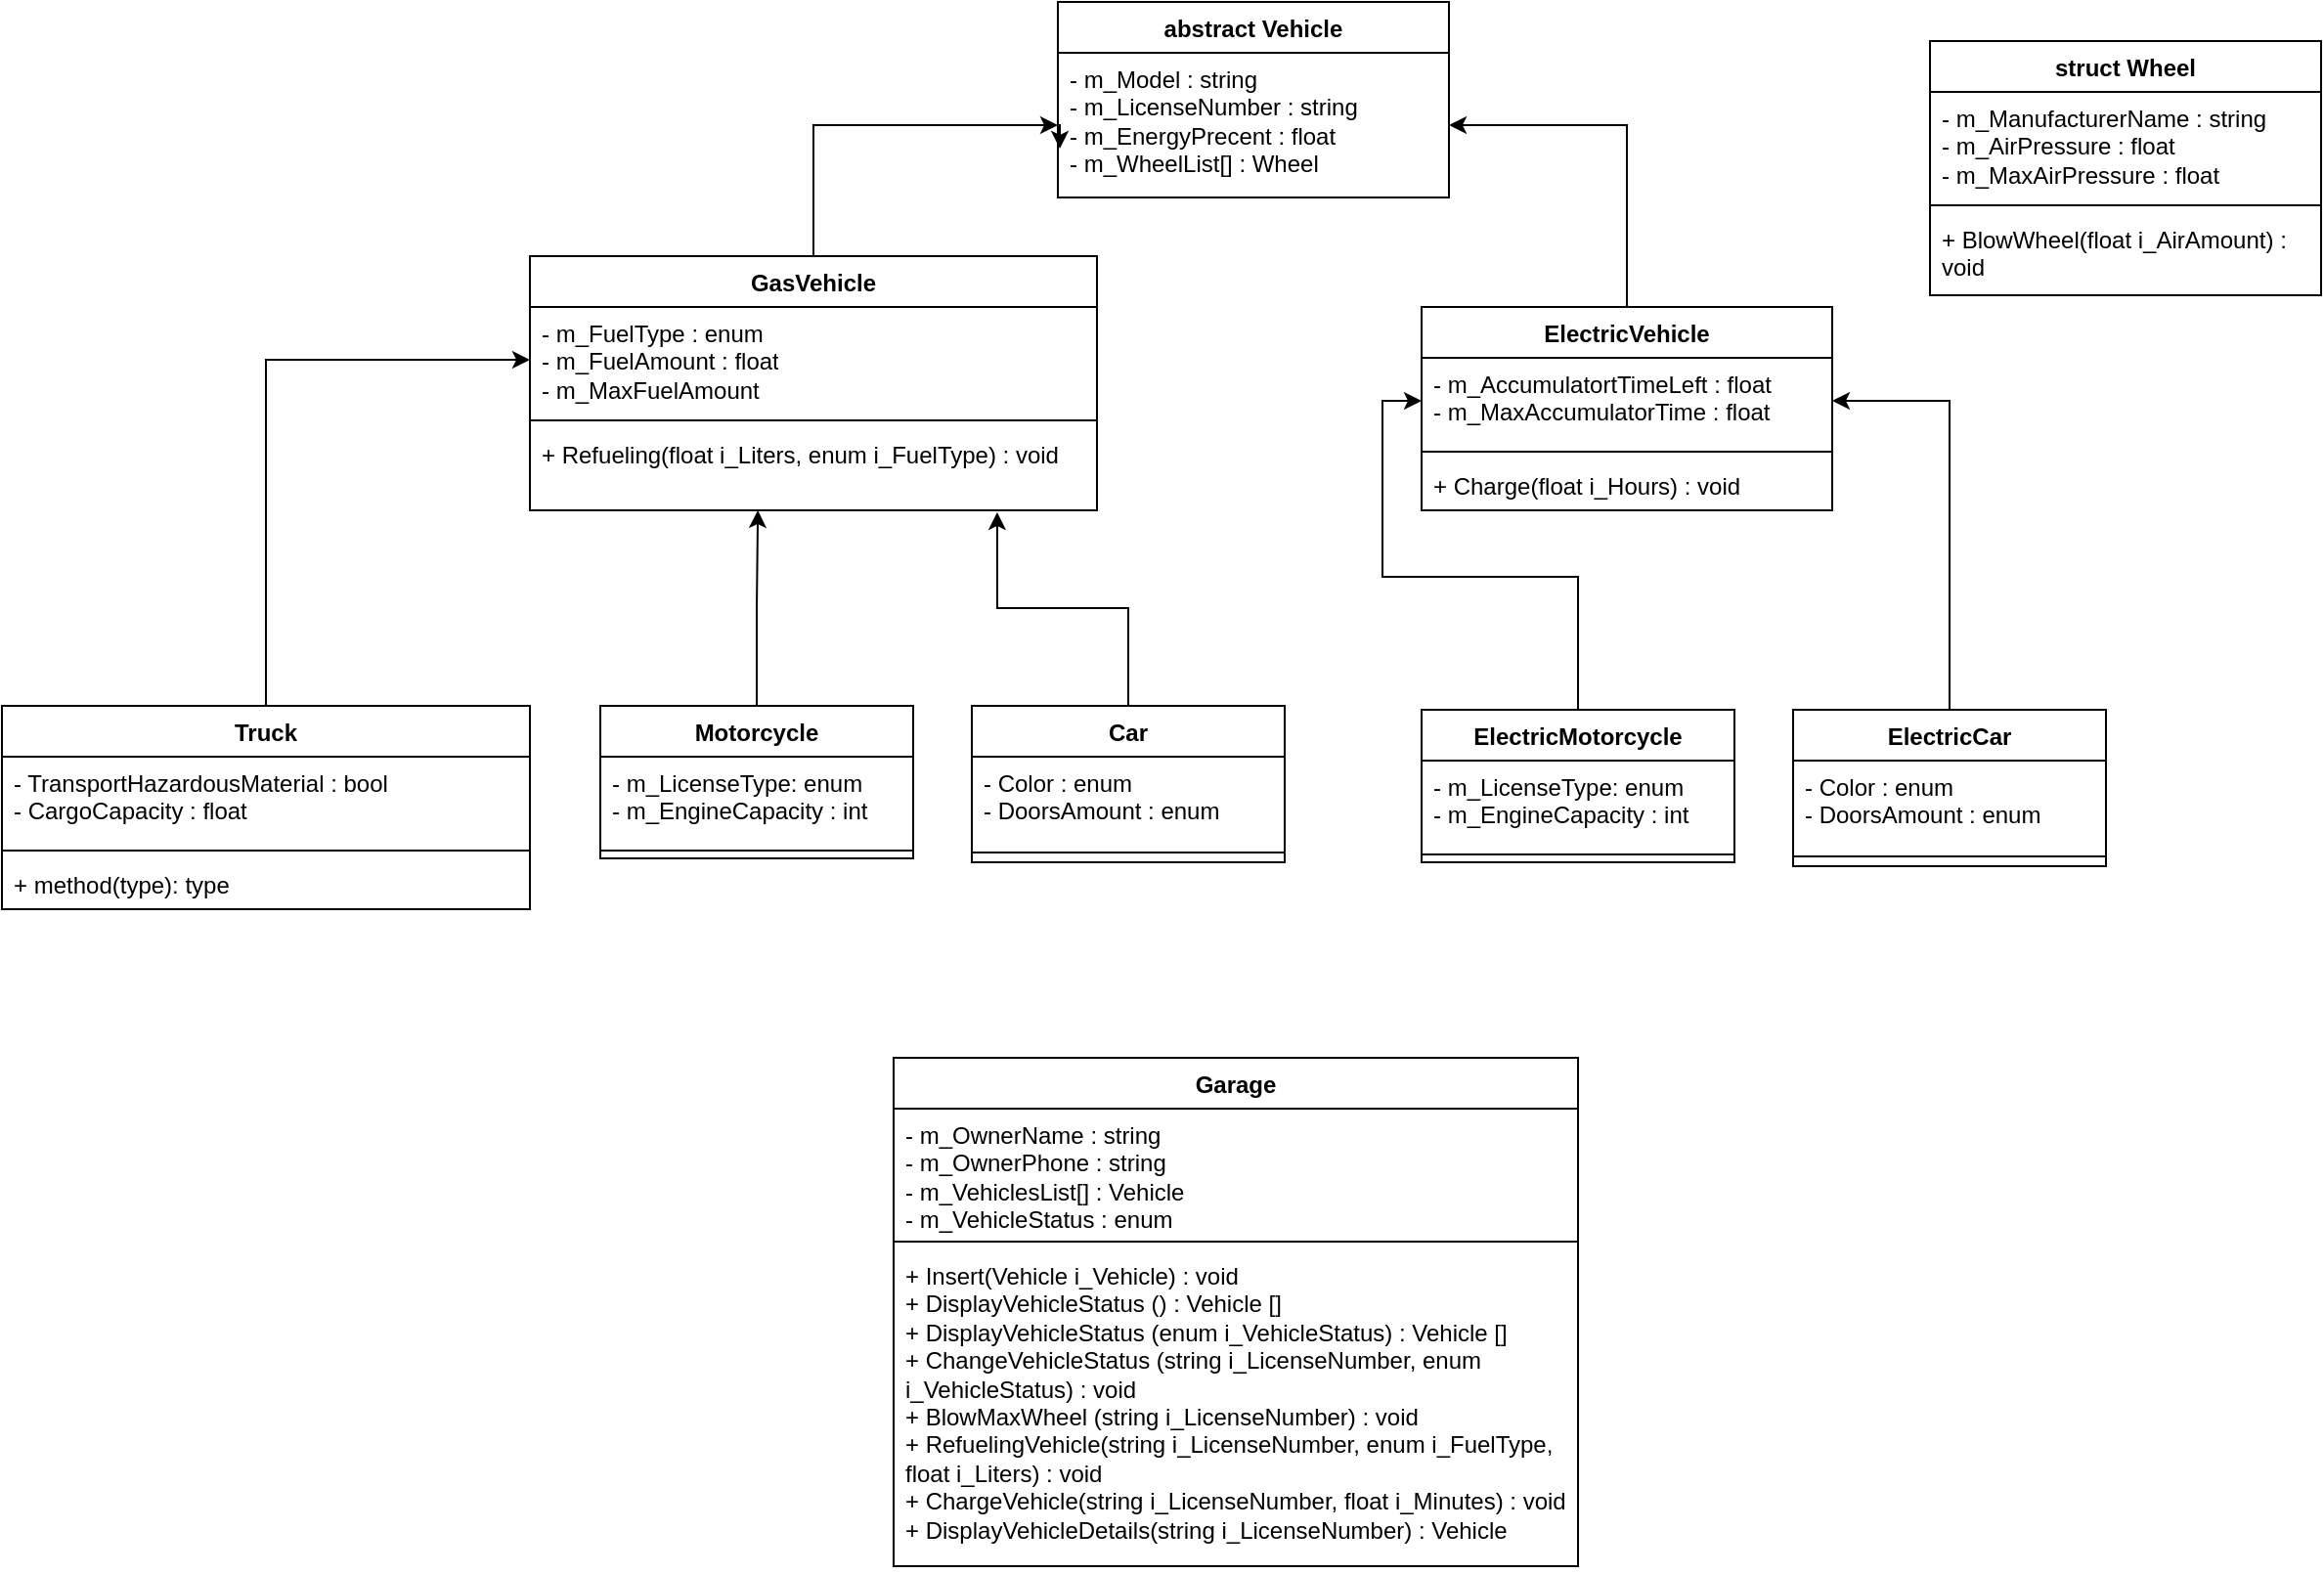 <mxfile version="23.1.2" type="github">
  <diagram name="‫עמוד-1‬" id="v54Fw246goHUVuYJD4Bt">
    <mxGraphModel dx="2392" dy="837" grid="1" gridSize="10" guides="1" tooltips="1" connect="1" arrows="1" fold="1" page="1" pageScale="1" pageWidth="827" pageHeight="1169" math="0" shadow="0">
      <root>
        <mxCell id="0" />
        <mxCell id="1" parent="0" />
        <mxCell id="bBNi_ssrOolv1XeDibm9-1" value="abstract Vehicle" style="swimlane;fontStyle=1;align=center;verticalAlign=top;childLayout=stackLayout;horizontal=1;startSize=26;horizontalStack=0;resizeParent=1;resizeParentMax=0;resizeLast=0;collapsible=1;marginBottom=0;whiteSpace=wrap;html=1;" vertex="1" parent="1">
          <mxGeometry x="314" y="30" width="200" height="100" as="geometry">
            <mxRectangle x="314" y="30" width="130" height="30" as="alternateBounds" />
          </mxGeometry>
        </mxCell>
        <mxCell id="bBNi_ssrOolv1XeDibm9-2" value="- m_Model : string&lt;br&gt;- m_LicenseNumber : string&lt;br&gt;- m_EnergyPrecent : float&lt;br&gt;- m_WheelList[] : Wheel" style="text;strokeColor=none;fillColor=none;align=left;verticalAlign=top;spacingLeft=4;spacingRight=4;overflow=hidden;rotatable=0;points=[[0,0.5],[1,0.5]];portConstraint=eastwest;whiteSpace=wrap;html=1;" vertex="1" parent="bBNi_ssrOolv1XeDibm9-1">
          <mxGeometry y="26" width="200" height="74" as="geometry" />
        </mxCell>
        <mxCell id="bBNi_ssrOolv1XeDibm9-3" value="" style="line;strokeWidth=1;fillColor=none;align=left;verticalAlign=middle;spacingTop=-1;spacingLeft=3;spacingRight=3;rotatable=0;labelPosition=right;points=[];portConstraint=eastwest;strokeColor=inherit;" vertex="1" parent="bBNi_ssrOolv1XeDibm9-1">
          <mxGeometry y="100" width="200" as="geometry" />
        </mxCell>
        <mxCell id="bBNi_ssrOolv1XeDibm9-21" style="edgeStyle=orthogonalEdgeStyle;rounded=0;orthogonalLoop=1;jettySize=auto;html=1;exitX=0;exitY=0.5;exitDx=0;exitDy=0;entryX=0.005;entryY=0.662;entryDx=0;entryDy=0;entryPerimeter=0;" edge="1" parent="bBNi_ssrOolv1XeDibm9-1" source="bBNi_ssrOolv1XeDibm9-2" target="bBNi_ssrOolv1XeDibm9-2">
          <mxGeometry relative="1" as="geometry" />
        </mxCell>
        <mxCell id="bBNi_ssrOolv1XeDibm9-5" value="struct Wheel" style="swimlane;fontStyle=1;align=center;verticalAlign=top;childLayout=stackLayout;horizontal=1;startSize=26;horizontalStack=0;resizeParent=1;resizeParentMax=0;resizeLast=0;collapsible=1;marginBottom=0;whiteSpace=wrap;html=1;" vertex="1" parent="1">
          <mxGeometry x="760" y="50" width="200" height="130" as="geometry" />
        </mxCell>
        <mxCell id="bBNi_ssrOolv1XeDibm9-6" value="- m_ManufacturerName : string&lt;br&gt;- m_AirPressure : float&lt;br&gt;- m_MaxAirPressure : float" style="text;strokeColor=none;fillColor=none;align=left;verticalAlign=top;spacingLeft=4;spacingRight=4;overflow=hidden;rotatable=0;points=[[0,0.5],[1,0.5]];portConstraint=eastwest;whiteSpace=wrap;html=1;" vertex="1" parent="bBNi_ssrOolv1XeDibm9-5">
          <mxGeometry y="26" width="200" height="54" as="geometry" />
        </mxCell>
        <mxCell id="bBNi_ssrOolv1XeDibm9-7" value="" style="line;strokeWidth=1;fillColor=none;align=left;verticalAlign=middle;spacingTop=-1;spacingLeft=3;spacingRight=3;rotatable=0;labelPosition=right;points=[];portConstraint=eastwest;strokeColor=inherit;" vertex="1" parent="bBNi_ssrOolv1XeDibm9-5">
          <mxGeometry y="80" width="200" height="8" as="geometry" />
        </mxCell>
        <mxCell id="bBNi_ssrOolv1XeDibm9-8" value="+ BlowWheel(float i_AirAmount) : void" style="text;strokeColor=none;fillColor=none;align=left;verticalAlign=top;spacingLeft=4;spacingRight=4;overflow=hidden;rotatable=0;points=[[0,0.5],[1,0.5]];portConstraint=eastwest;whiteSpace=wrap;html=1;" vertex="1" parent="bBNi_ssrOolv1XeDibm9-5">
          <mxGeometry y="88" width="200" height="42" as="geometry" />
        </mxCell>
        <mxCell id="bBNi_ssrOolv1XeDibm9-9" value="Motorcycle" style="swimlane;fontStyle=1;align=center;verticalAlign=top;childLayout=stackLayout;horizontal=1;startSize=26;horizontalStack=0;resizeParent=1;resizeParentMax=0;resizeLast=0;collapsible=1;marginBottom=0;whiteSpace=wrap;html=1;" vertex="1" parent="1">
          <mxGeometry x="80" y="390" width="160" height="78" as="geometry" />
        </mxCell>
        <mxCell id="bBNi_ssrOolv1XeDibm9-10" value="- m_LicenseType: enum&lt;br&gt;- m_EngineCapacity : int" style="text;strokeColor=none;fillColor=none;align=left;verticalAlign=top;spacingLeft=4;spacingRight=4;overflow=hidden;rotatable=0;points=[[0,0.5],[1,0.5]];portConstraint=eastwest;whiteSpace=wrap;html=1;" vertex="1" parent="bBNi_ssrOolv1XeDibm9-9">
          <mxGeometry y="26" width="160" height="44" as="geometry" />
        </mxCell>
        <mxCell id="bBNi_ssrOolv1XeDibm9-11" value="" style="line;strokeWidth=1;fillColor=none;align=left;verticalAlign=middle;spacingTop=-1;spacingLeft=3;spacingRight=3;rotatable=0;labelPosition=right;points=[];portConstraint=eastwest;strokeColor=inherit;" vertex="1" parent="bBNi_ssrOolv1XeDibm9-9">
          <mxGeometry y="70" width="160" height="8" as="geometry" />
        </mxCell>
        <mxCell id="bBNi_ssrOolv1XeDibm9-16" value="Car" style="swimlane;fontStyle=1;align=center;verticalAlign=top;childLayout=stackLayout;horizontal=1;startSize=26;horizontalStack=0;resizeParent=1;resizeParentMax=0;resizeLast=0;collapsible=1;marginBottom=0;whiteSpace=wrap;html=1;" vertex="1" parent="1">
          <mxGeometry x="270" y="390" width="160" height="80" as="geometry" />
        </mxCell>
        <mxCell id="bBNi_ssrOolv1XeDibm9-17" value="- Color : enum&lt;br&gt;- DoorsAmount : enum" style="text;strokeColor=none;fillColor=none;align=left;verticalAlign=top;spacingLeft=4;spacingRight=4;overflow=hidden;rotatable=0;points=[[0,0.5],[1,0.5]];portConstraint=eastwest;whiteSpace=wrap;html=1;" vertex="1" parent="bBNi_ssrOolv1XeDibm9-16">
          <mxGeometry y="26" width="160" height="44" as="geometry" />
        </mxCell>
        <mxCell id="bBNi_ssrOolv1XeDibm9-18" value="" style="line;strokeWidth=1;fillColor=none;align=left;verticalAlign=middle;spacingTop=-1;spacingLeft=3;spacingRight=3;rotatable=0;labelPosition=right;points=[];portConstraint=eastwest;strokeColor=inherit;" vertex="1" parent="bBNi_ssrOolv1XeDibm9-16">
          <mxGeometry y="70" width="160" height="10" as="geometry" />
        </mxCell>
        <mxCell id="bBNi_ssrOolv1XeDibm9-44" style="edgeStyle=orthogonalEdgeStyle;rounded=0;orthogonalLoop=1;jettySize=auto;html=1;" edge="1" parent="1" source="bBNi_ssrOolv1XeDibm9-25" target="bBNi_ssrOolv1XeDibm9-34">
          <mxGeometry relative="1" as="geometry" />
        </mxCell>
        <mxCell id="bBNi_ssrOolv1XeDibm9-25" value="Truck" style="swimlane;fontStyle=1;align=center;verticalAlign=top;childLayout=stackLayout;horizontal=1;startSize=26;horizontalStack=0;resizeParent=1;resizeParentMax=0;resizeLast=0;collapsible=1;marginBottom=0;whiteSpace=wrap;html=1;" vertex="1" parent="1">
          <mxGeometry x="-226" y="390" width="270" height="104" as="geometry" />
        </mxCell>
        <mxCell id="bBNi_ssrOolv1XeDibm9-26" value="- TransportHazardousMaterial : bool&lt;br&gt;- CargoCapacity : float" style="text;strokeColor=none;fillColor=none;align=left;verticalAlign=top;spacingLeft=4;spacingRight=4;overflow=hidden;rotatable=0;points=[[0,0.5],[1,0.5]];portConstraint=eastwest;whiteSpace=wrap;html=1;" vertex="1" parent="bBNi_ssrOolv1XeDibm9-25">
          <mxGeometry y="26" width="270" height="44" as="geometry" />
        </mxCell>
        <mxCell id="bBNi_ssrOolv1XeDibm9-27" value="" style="line;strokeWidth=1;fillColor=none;align=left;verticalAlign=middle;spacingTop=-1;spacingLeft=3;spacingRight=3;rotatable=0;labelPosition=right;points=[];portConstraint=eastwest;strokeColor=inherit;" vertex="1" parent="bBNi_ssrOolv1XeDibm9-25">
          <mxGeometry y="70" width="270" height="8" as="geometry" />
        </mxCell>
        <mxCell id="bBNi_ssrOolv1XeDibm9-28" value="+ method(type): type" style="text;strokeColor=none;fillColor=none;align=left;verticalAlign=top;spacingLeft=4;spacingRight=4;overflow=hidden;rotatable=0;points=[[0,0.5],[1,0.5]];portConstraint=eastwest;whiteSpace=wrap;html=1;" vertex="1" parent="bBNi_ssrOolv1XeDibm9-25">
          <mxGeometry y="78" width="270" height="26" as="geometry" />
        </mxCell>
        <mxCell id="bBNi_ssrOolv1XeDibm9-52" style="edgeStyle=orthogonalEdgeStyle;rounded=0;orthogonalLoop=1;jettySize=auto;html=1;" edge="1" parent="1" source="bBNi_ssrOolv1XeDibm9-29" target="bBNi_ssrOolv1XeDibm9-39">
          <mxGeometry relative="1" as="geometry" />
        </mxCell>
        <mxCell id="bBNi_ssrOolv1XeDibm9-29" value="ElectricMotorcycle" style="swimlane;fontStyle=1;align=center;verticalAlign=top;childLayout=stackLayout;horizontal=1;startSize=26;horizontalStack=0;resizeParent=1;resizeParentMax=0;resizeLast=0;collapsible=1;marginBottom=0;whiteSpace=wrap;html=1;" vertex="1" parent="1">
          <mxGeometry x="500" y="392" width="160" height="78" as="geometry" />
        </mxCell>
        <mxCell id="bBNi_ssrOolv1XeDibm9-30" value="- m_LicenseType: enum&lt;br style=&quot;border-color: var(--border-color);&quot;&gt;- m_EngineCapacity : int" style="text;strokeColor=none;fillColor=none;align=left;verticalAlign=top;spacingLeft=4;spacingRight=4;overflow=hidden;rotatable=0;points=[[0,0.5],[1,0.5]];portConstraint=eastwest;whiteSpace=wrap;html=1;" vertex="1" parent="bBNi_ssrOolv1XeDibm9-29">
          <mxGeometry y="26" width="160" height="44" as="geometry" />
        </mxCell>
        <mxCell id="bBNi_ssrOolv1XeDibm9-31" value="" style="line;strokeWidth=1;fillColor=none;align=left;verticalAlign=middle;spacingTop=-1;spacingLeft=3;spacingRight=3;rotatable=0;labelPosition=right;points=[];portConstraint=eastwest;strokeColor=inherit;" vertex="1" parent="bBNi_ssrOolv1XeDibm9-29">
          <mxGeometry y="70" width="160" height="8" as="geometry" />
        </mxCell>
        <mxCell id="bBNi_ssrOolv1XeDibm9-37" style="edgeStyle=orthogonalEdgeStyle;rounded=0;orthogonalLoop=1;jettySize=auto;html=1;" edge="1" parent="1" source="bBNi_ssrOolv1XeDibm9-33" target="bBNi_ssrOolv1XeDibm9-2">
          <mxGeometry relative="1" as="geometry" />
        </mxCell>
        <mxCell id="bBNi_ssrOolv1XeDibm9-33" value="GasVehicle" style="swimlane;fontStyle=1;align=center;verticalAlign=top;childLayout=stackLayout;horizontal=1;startSize=26;horizontalStack=0;resizeParent=1;resizeParentMax=0;resizeLast=0;collapsible=1;marginBottom=0;whiteSpace=wrap;html=1;" vertex="1" parent="1">
          <mxGeometry x="44" y="160" width="290" height="130" as="geometry" />
        </mxCell>
        <mxCell id="bBNi_ssrOolv1XeDibm9-34" value="- m_FuelType : enum&lt;br&gt;- m_FuelAmount : float&lt;br&gt;- m_MaxFuelAmount" style="text;strokeColor=none;fillColor=none;align=left;verticalAlign=top;spacingLeft=4;spacingRight=4;overflow=hidden;rotatable=0;points=[[0,0.5],[1,0.5]];portConstraint=eastwest;whiteSpace=wrap;html=1;" vertex="1" parent="bBNi_ssrOolv1XeDibm9-33">
          <mxGeometry y="26" width="290" height="54" as="geometry" />
        </mxCell>
        <mxCell id="bBNi_ssrOolv1XeDibm9-35" value="" style="line;strokeWidth=1;fillColor=none;align=left;verticalAlign=middle;spacingTop=-1;spacingLeft=3;spacingRight=3;rotatable=0;labelPosition=right;points=[];portConstraint=eastwest;strokeColor=inherit;" vertex="1" parent="bBNi_ssrOolv1XeDibm9-33">
          <mxGeometry y="80" width="290" height="8" as="geometry" />
        </mxCell>
        <mxCell id="bBNi_ssrOolv1XeDibm9-36" value="+ Refueling(float i_Liters, enum i_FuelType) : void" style="text;strokeColor=none;fillColor=none;align=left;verticalAlign=top;spacingLeft=4;spacingRight=4;overflow=hidden;rotatable=0;points=[[0,0.5],[1,0.5]];portConstraint=eastwest;whiteSpace=wrap;html=1;" vertex="1" parent="bBNi_ssrOolv1XeDibm9-33">
          <mxGeometry y="88" width="290" height="42" as="geometry" />
        </mxCell>
        <mxCell id="bBNi_ssrOolv1XeDibm9-42" style="edgeStyle=orthogonalEdgeStyle;rounded=0;orthogonalLoop=1;jettySize=auto;html=1;" edge="1" parent="1" source="bBNi_ssrOolv1XeDibm9-38" target="bBNi_ssrOolv1XeDibm9-2">
          <mxGeometry relative="1" as="geometry" />
        </mxCell>
        <mxCell id="bBNi_ssrOolv1XeDibm9-38" value="ElectricVehicle" style="swimlane;fontStyle=1;align=center;verticalAlign=top;childLayout=stackLayout;horizontal=1;startSize=26;horizontalStack=0;resizeParent=1;resizeParentMax=0;resizeLast=0;collapsible=1;marginBottom=0;whiteSpace=wrap;html=1;" vertex="1" parent="1">
          <mxGeometry x="500" y="186" width="210" height="104" as="geometry" />
        </mxCell>
        <mxCell id="bBNi_ssrOolv1XeDibm9-39" value="- m_AccumulatortTimeLeft : float&lt;br&gt;- m_MaxAccumulatorTime : float" style="text;strokeColor=none;fillColor=none;align=left;verticalAlign=top;spacingLeft=4;spacingRight=4;overflow=hidden;rotatable=0;points=[[0,0.5],[1,0.5]];portConstraint=eastwest;whiteSpace=wrap;html=1;" vertex="1" parent="bBNi_ssrOolv1XeDibm9-38">
          <mxGeometry y="26" width="210" height="44" as="geometry" />
        </mxCell>
        <mxCell id="bBNi_ssrOolv1XeDibm9-40" value="" style="line;strokeWidth=1;fillColor=none;align=left;verticalAlign=middle;spacingTop=-1;spacingLeft=3;spacingRight=3;rotatable=0;labelPosition=right;points=[];portConstraint=eastwest;strokeColor=inherit;" vertex="1" parent="bBNi_ssrOolv1XeDibm9-38">
          <mxGeometry y="70" width="210" height="8" as="geometry" />
        </mxCell>
        <mxCell id="bBNi_ssrOolv1XeDibm9-41" value="+ Charge(float i_Hours) : void" style="text;strokeColor=none;fillColor=none;align=left;verticalAlign=top;spacingLeft=4;spacingRight=4;overflow=hidden;rotatable=0;points=[[0,0.5],[1,0.5]];portConstraint=eastwest;whiteSpace=wrap;html=1;" vertex="1" parent="bBNi_ssrOolv1XeDibm9-38">
          <mxGeometry y="78" width="210" height="26" as="geometry" />
        </mxCell>
        <mxCell id="bBNi_ssrOolv1XeDibm9-46" style="edgeStyle=orthogonalEdgeStyle;rounded=0;orthogonalLoop=1;jettySize=auto;html=1;entryX=0.402;entryY=1;entryDx=0;entryDy=0;entryPerimeter=0;" edge="1" parent="1" source="bBNi_ssrOolv1XeDibm9-9" target="bBNi_ssrOolv1XeDibm9-36">
          <mxGeometry relative="1" as="geometry" />
        </mxCell>
        <mxCell id="bBNi_ssrOolv1XeDibm9-47" style="edgeStyle=orthogonalEdgeStyle;rounded=0;orthogonalLoop=1;jettySize=auto;html=1;entryX=0.824;entryY=1.024;entryDx=0;entryDy=0;entryPerimeter=0;" edge="1" parent="1" source="bBNi_ssrOolv1XeDibm9-16" target="bBNi_ssrOolv1XeDibm9-36">
          <mxGeometry relative="1" as="geometry" />
        </mxCell>
        <mxCell id="bBNi_ssrOolv1XeDibm9-53" style="edgeStyle=orthogonalEdgeStyle;rounded=0;orthogonalLoop=1;jettySize=auto;html=1;" edge="1" parent="1" source="bBNi_ssrOolv1XeDibm9-48" target="bBNi_ssrOolv1XeDibm9-39">
          <mxGeometry relative="1" as="geometry" />
        </mxCell>
        <mxCell id="bBNi_ssrOolv1XeDibm9-48" value="ElectricCar" style="swimlane;fontStyle=1;align=center;verticalAlign=top;childLayout=stackLayout;horizontal=1;startSize=26;horizontalStack=0;resizeParent=1;resizeParentMax=0;resizeLast=0;collapsible=1;marginBottom=0;whiteSpace=wrap;html=1;" vertex="1" parent="1">
          <mxGeometry x="690" y="392" width="160" height="80" as="geometry" />
        </mxCell>
        <mxCell id="bBNi_ssrOolv1XeDibm9-49" value="- Color : enum&lt;br&gt;- DoorsAmount : enum" style="text;strokeColor=none;fillColor=none;align=left;verticalAlign=top;spacingLeft=4;spacingRight=4;overflow=hidden;rotatable=0;points=[[0,0.5],[1,0.5]];portConstraint=eastwest;whiteSpace=wrap;html=1;" vertex="1" parent="bBNi_ssrOolv1XeDibm9-48">
          <mxGeometry y="26" width="160" height="44" as="geometry" />
        </mxCell>
        <mxCell id="bBNi_ssrOolv1XeDibm9-50" value="" style="line;strokeWidth=1;fillColor=none;align=left;verticalAlign=middle;spacingTop=-1;spacingLeft=3;spacingRight=3;rotatable=0;labelPosition=right;points=[];portConstraint=eastwest;strokeColor=inherit;" vertex="1" parent="bBNi_ssrOolv1XeDibm9-48">
          <mxGeometry y="70" width="160" height="10" as="geometry" />
        </mxCell>
        <mxCell id="bBNi_ssrOolv1XeDibm9-54" value="Garage" style="swimlane;fontStyle=1;align=center;verticalAlign=top;childLayout=stackLayout;horizontal=1;startSize=26;horizontalStack=0;resizeParent=1;resizeParentMax=0;resizeLast=0;collapsible=1;marginBottom=0;whiteSpace=wrap;html=1;" vertex="1" parent="1">
          <mxGeometry x="230" y="570" width="350" height="260" as="geometry" />
        </mxCell>
        <mxCell id="bBNi_ssrOolv1XeDibm9-55" value="- m_OwnerName : string&lt;br&gt;- m_OwnerPhone : string&lt;br&gt;- m_VehiclesList[] : Vehicle&lt;br&gt;- m_VehicleStatus : enum" style="text;strokeColor=none;fillColor=none;align=left;verticalAlign=top;spacingLeft=4;spacingRight=4;overflow=hidden;rotatable=0;points=[[0,0.5],[1,0.5]];portConstraint=eastwest;whiteSpace=wrap;html=1;" vertex="1" parent="bBNi_ssrOolv1XeDibm9-54">
          <mxGeometry y="26" width="350" height="64" as="geometry" />
        </mxCell>
        <mxCell id="bBNi_ssrOolv1XeDibm9-56" value="" style="line;strokeWidth=1;fillColor=none;align=left;verticalAlign=middle;spacingTop=-1;spacingLeft=3;spacingRight=3;rotatable=0;labelPosition=right;points=[];portConstraint=eastwest;strokeColor=inherit;" vertex="1" parent="bBNi_ssrOolv1XeDibm9-54">
          <mxGeometry y="90" width="350" height="8" as="geometry" />
        </mxCell>
        <mxCell id="bBNi_ssrOolv1XeDibm9-57" value="+ Insert(Vehicle i_Vehicle) : void&lt;br&gt;+ DisplayVehicleStatus () : Vehicle []&lt;br&gt;+ DisplayVehicleStatus (enum i_VehicleStatus) : Vehicle []&lt;br&gt;+ ChangeVehicleStatus (string i_LicenseNumber, enum i_VehicleStatus) : void&lt;br&gt;+ BlowMaxWheel (string i_LicenseNumber) : void&lt;br&gt;+ RefuelingVehicle(string&amp;nbsp;i_LicenseNumber, enum i_FuelType, float i_Liters) : void&amp;nbsp;&lt;br&gt;+ ChargeVehicle(string i_LicenseNumber, float i_Minutes) : void&lt;br&gt;+ DisplayVehicleDetails(string i_LicenseNumber) : Vehicle" style="text;strokeColor=none;fillColor=none;align=left;verticalAlign=top;spacingLeft=4;spacingRight=4;overflow=hidden;rotatable=0;points=[[0,0.5],[1,0.5]];portConstraint=eastwest;whiteSpace=wrap;html=1;" vertex="1" parent="bBNi_ssrOolv1XeDibm9-54">
          <mxGeometry y="98" width="350" height="162" as="geometry" />
        </mxCell>
      </root>
    </mxGraphModel>
  </diagram>
</mxfile>
